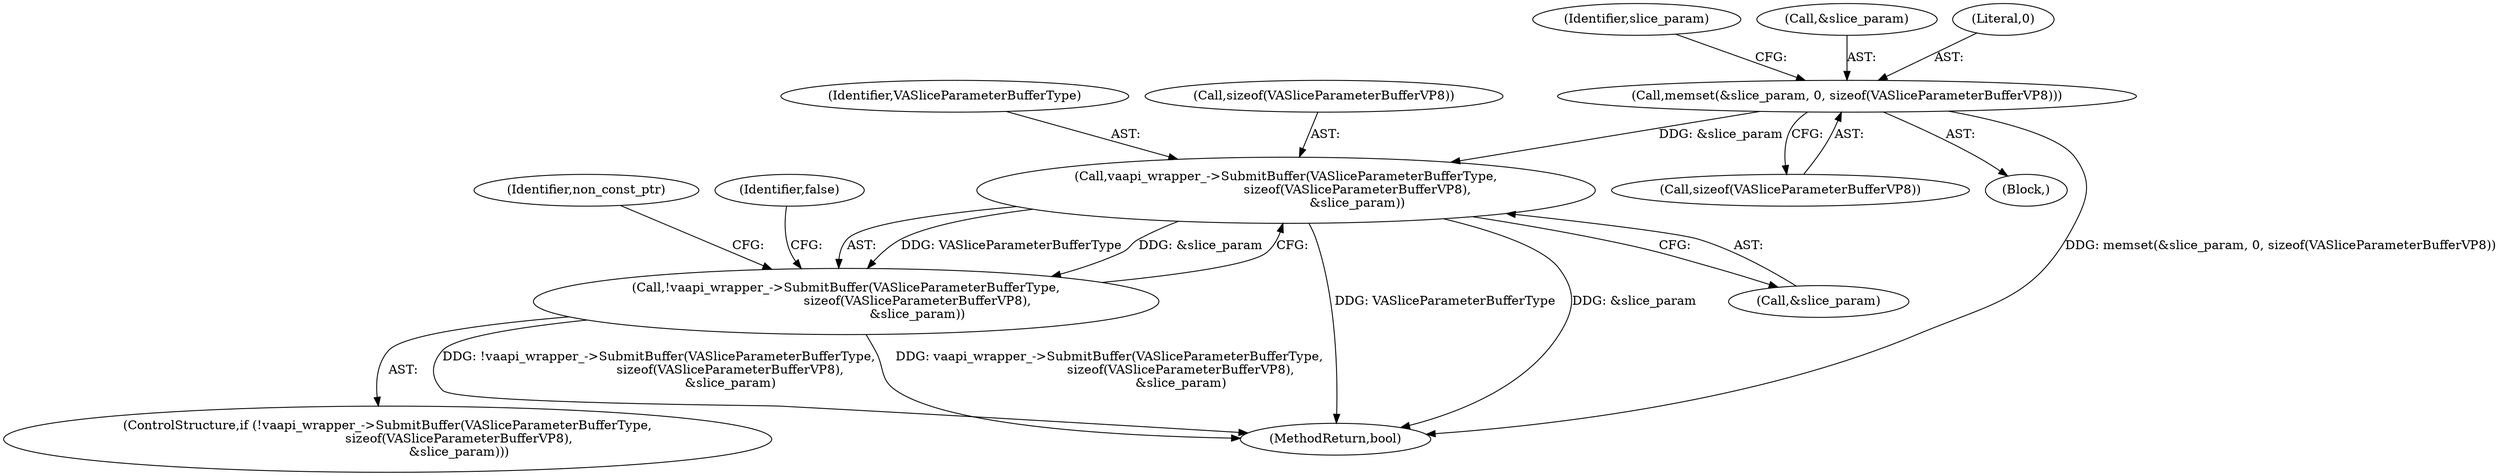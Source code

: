 digraph "0_Chrome_27c68f543e5eba779902447445dfb05ec3f5bf75_2@API" {
"1000667" [label="(Call,memset(&slice_param, 0, sizeof(VASliceParameterBufferVP8)))"];
"1000752" [label="(Call,vaapi_wrapper_->SubmitBuffer(VASliceParameterBufferType,\n                                    sizeof(VASliceParameterBufferVP8),\n                                    &slice_param))"];
"1000751" [label="(Call,!vaapi_wrapper_->SubmitBuffer(VASliceParameterBufferType,\n                                    sizeof(VASliceParameterBufferVP8),\n                                    &slice_param))"];
"1000675" [label="(Identifier,slice_param)"];
"1000752" [label="(Call,vaapi_wrapper_->SubmitBuffer(VASliceParameterBufferType,\n                                    sizeof(VASliceParameterBufferVP8),\n                                    &slice_param))"];
"1000671" [label="(Call,sizeof(VASliceParameterBufferVP8))"];
"1000762" [label="(Identifier,non_const_ptr)"];
"1000668" [label="(Call,&slice_param)"];
"1000106" [label="(Block,)"];
"1000751" [label="(Call,!vaapi_wrapper_->SubmitBuffer(VASliceParameterBufferType,\n                                    sizeof(VASliceParameterBufferVP8),\n                                    &slice_param))"];
"1000753" [label="(Identifier,VASliceParameterBufferType)"];
"1000786" [label="(MethodReturn,bool)"];
"1000754" [label="(Call,sizeof(VASliceParameterBufferVP8))"];
"1000667" [label="(Call,memset(&slice_param, 0, sizeof(VASliceParameterBufferVP8)))"];
"1000670" [label="(Literal,0)"];
"1000759" [label="(Identifier,false)"];
"1000756" [label="(Call,&slice_param)"];
"1000750" [label="(ControlStructure,if (!vaapi_wrapper_->SubmitBuffer(VASliceParameterBufferType,\n                                    sizeof(VASliceParameterBufferVP8),\n                                    &slice_param)))"];
"1000667" -> "1000106"  [label="AST: "];
"1000667" -> "1000671"  [label="CFG: "];
"1000668" -> "1000667"  [label="AST: "];
"1000670" -> "1000667"  [label="AST: "];
"1000671" -> "1000667"  [label="AST: "];
"1000675" -> "1000667"  [label="CFG: "];
"1000667" -> "1000786"  [label="DDG: memset(&slice_param, 0, sizeof(VASliceParameterBufferVP8))"];
"1000667" -> "1000752"  [label="DDG: &slice_param"];
"1000752" -> "1000751"  [label="AST: "];
"1000752" -> "1000756"  [label="CFG: "];
"1000753" -> "1000752"  [label="AST: "];
"1000754" -> "1000752"  [label="AST: "];
"1000756" -> "1000752"  [label="AST: "];
"1000751" -> "1000752"  [label="CFG: "];
"1000752" -> "1000786"  [label="DDG: VASliceParameterBufferType"];
"1000752" -> "1000786"  [label="DDG: &slice_param"];
"1000752" -> "1000751"  [label="DDG: VASliceParameterBufferType"];
"1000752" -> "1000751"  [label="DDG: &slice_param"];
"1000751" -> "1000750"  [label="AST: "];
"1000759" -> "1000751"  [label="CFG: "];
"1000762" -> "1000751"  [label="CFG: "];
"1000751" -> "1000786"  [label="DDG: !vaapi_wrapper_->SubmitBuffer(VASliceParameterBufferType,\n                                    sizeof(VASliceParameterBufferVP8),\n                                    &slice_param)"];
"1000751" -> "1000786"  [label="DDG: vaapi_wrapper_->SubmitBuffer(VASliceParameterBufferType,\n                                    sizeof(VASliceParameterBufferVP8),\n                                    &slice_param)"];
}

